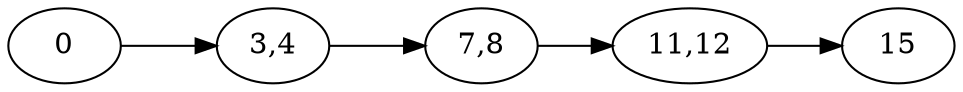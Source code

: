 digraph G {
    rankdir=LR;
	size="8,5"
    // node [shape = "record"]
     ranksep=".5 equally"

0 -> "3,4" -> "7,8" -> "11,12" -> 15 

}